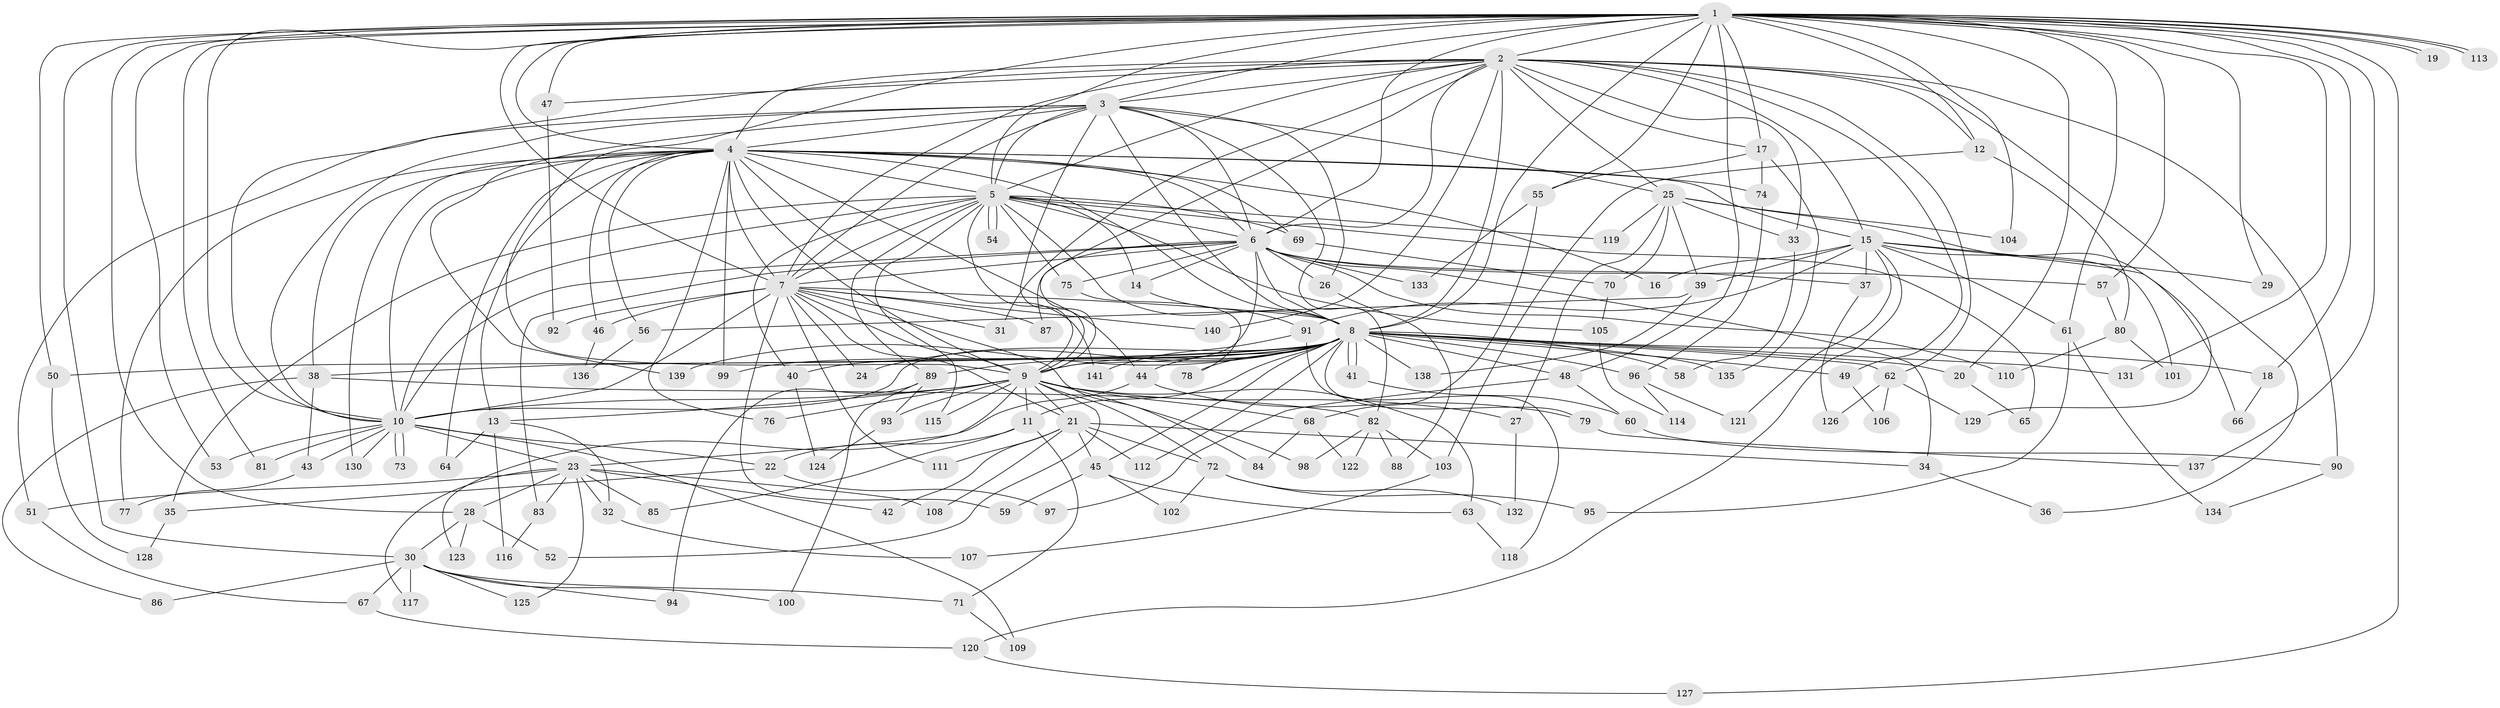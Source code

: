 // Generated by graph-tools (version 1.1) at 2025/10/02/27/25 16:10:57]
// undirected, 141 vertices, 307 edges
graph export_dot {
graph [start="1"]
  node [color=gray90,style=filled];
  1;
  2;
  3;
  4;
  5;
  6;
  7;
  8;
  9;
  10;
  11;
  12;
  13;
  14;
  15;
  16;
  17;
  18;
  19;
  20;
  21;
  22;
  23;
  24;
  25;
  26;
  27;
  28;
  29;
  30;
  31;
  32;
  33;
  34;
  35;
  36;
  37;
  38;
  39;
  40;
  41;
  42;
  43;
  44;
  45;
  46;
  47;
  48;
  49;
  50;
  51;
  52;
  53;
  54;
  55;
  56;
  57;
  58;
  59;
  60;
  61;
  62;
  63;
  64;
  65;
  66;
  67;
  68;
  69;
  70;
  71;
  72;
  73;
  74;
  75;
  76;
  77;
  78;
  79;
  80;
  81;
  82;
  83;
  84;
  85;
  86;
  87;
  88;
  89;
  90;
  91;
  92;
  93;
  94;
  95;
  96;
  97;
  98;
  99;
  100;
  101;
  102;
  103;
  104;
  105;
  106;
  107;
  108;
  109;
  110;
  111;
  112;
  113;
  114;
  115;
  116;
  117;
  118;
  119;
  120;
  121;
  122;
  123;
  124;
  125;
  126;
  127;
  128;
  129;
  130;
  131;
  132;
  133;
  134;
  135;
  136;
  137;
  138;
  139;
  140;
  141;
  1 -- 2;
  1 -- 3;
  1 -- 4;
  1 -- 5;
  1 -- 6;
  1 -- 7;
  1 -- 8;
  1 -- 9;
  1 -- 10;
  1 -- 12;
  1 -- 17;
  1 -- 18;
  1 -- 19;
  1 -- 19;
  1 -- 20;
  1 -- 28;
  1 -- 29;
  1 -- 30;
  1 -- 47;
  1 -- 48;
  1 -- 50;
  1 -- 53;
  1 -- 55;
  1 -- 57;
  1 -- 61;
  1 -- 81;
  1 -- 104;
  1 -- 113;
  1 -- 113;
  1 -- 127;
  1 -- 131;
  1 -- 137;
  2 -- 3;
  2 -- 4;
  2 -- 5;
  2 -- 6;
  2 -- 7;
  2 -- 8;
  2 -- 9;
  2 -- 10;
  2 -- 12;
  2 -- 15;
  2 -- 17;
  2 -- 25;
  2 -- 31;
  2 -- 33;
  2 -- 36;
  2 -- 47;
  2 -- 49;
  2 -- 62;
  2 -- 90;
  2 -- 140;
  3 -- 4;
  3 -- 5;
  3 -- 6;
  3 -- 7;
  3 -- 8;
  3 -- 9;
  3 -- 10;
  3 -- 25;
  3 -- 26;
  3 -- 51;
  3 -- 82;
  3 -- 139;
  4 -- 5;
  4 -- 6;
  4 -- 7;
  4 -- 8;
  4 -- 9;
  4 -- 10;
  4 -- 13;
  4 -- 15;
  4 -- 16;
  4 -- 38;
  4 -- 44;
  4 -- 46;
  4 -- 56;
  4 -- 64;
  4 -- 69;
  4 -- 74;
  4 -- 76;
  4 -- 77;
  4 -- 99;
  4 -- 130;
  4 -- 141;
  5 -- 6;
  5 -- 7;
  5 -- 8;
  5 -- 9;
  5 -- 10;
  5 -- 14;
  5 -- 35;
  5 -- 40;
  5 -- 54;
  5 -- 54;
  5 -- 65;
  5 -- 69;
  5 -- 75;
  5 -- 89;
  5 -- 105;
  5 -- 115;
  5 -- 119;
  6 -- 7;
  6 -- 8;
  6 -- 9;
  6 -- 10;
  6 -- 14;
  6 -- 26;
  6 -- 34;
  6 -- 37;
  6 -- 57;
  6 -- 75;
  6 -- 83;
  6 -- 87;
  6 -- 110;
  6 -- 133;
  7 -- 8;
  7 -- 9;
  7 -- 10;
  7 -- 21;
  7 -- 24;
  7 -- 31;
  7 -- 46;
  7 -- 59;
  7 -- 84;
  7 -- 87;
  7 -- 92;
  7 -- 111;
  7 -- 140;
  8 -- 9;
  8 -- 10;
  8 -- 11;
  8 -- 18;
  8 -- 20;
  8 -- 24;
  8 -- 38;
  8 -- 40;
  8 -- 41;
  8 -- 41;
  8 -- 44;
  8 -- 45;
  8 -- 48;
  8 -- 49;
  8 -- 50;
  8 -- 58;
  8 -- 62;
  8 -- 78;
  8 -- 79;
  8 -- 89;
  8 -- 96;
  8 -- 99;
  8 -- 112;
  8 -- 131;
  8 -- 135;
  8 -- 138;
  8 -- 139;
  9 -- 10;
  9 -- 11;
  9 -- 13;
  9 -- 21;
  9 -- 23;
  9 -- 27;
  9 -- 52;
  9 -- 63;
  9 -- 68;
  9 -- 72;
  9 -- 76;
  9 -- 93;
  9 -- 98;
  9 -- 115;
  10 -- 22;
  10 -- 23;
  10 -- 43;
  10 -- 53;
  10 -- 73;
  10 -- 73;
  10 -- 81;
  10 -- 109;
  10 -- 130;
  11 -- 22;
  11 -- 71;
  11 -- 85;
  12 -- 80;
  12 -- 103;
  13 -- 32;
  13 -- 64;
  13 -- 116;
  14 -- 91;
  15 -- 16;
  15 -- 29;
  15 -- 37;
  15 -- 39;
  15 -- 61;
  15 -- 66;
  15 -- 91;
  15 -- 101;
  15 -- 120;
  15 -- 121;
  17 -- 55;
  17 -- 74;
  17 -- 135;
  18 -- 66;
  20 -- 65;
  21 -- 34;
  21 -- 42;
  21 -- 45;
  21 -- 72;
  21 -- 108;
  21 -- 111;
  21 -- 112;
  22 -- 35;
  22 -- 97;
  23 -- 28;
  23 -- 32;
  23 -- 42;
  23 -- 51;
  23 -- 83;
  23 -- 85;
  23 -- 108;
  23 -- 117;
  23 -- 125;
  25 -- 27;
  25 -- 33;
  25 -- 39;
  25 -- 70;
  25 -- 104;
  25 -- 119;
  25 -- 129;
  26 -- 88;
  27 -- 132;
  28 -- 30;
  28 -- 52;
  28 -- 123;
  30 -- 67;
  30 -- 71;
  30 -- 86;
  30 -- 94;
  30 -- 100;
  30 -- 117;
  30 -- 125;
  32 -- 107;
  33 -- 58;
  34 -- 36;
  35 -- 128;
  37 -- 126;
  38 -- 43;
  38 -- 82;
  38 -- 86;
  39 -- 56;
  39 -- 138;
  40 -- 124;
  41 -- 60;
  43 -- 77;
  44 -- 79;
  44 -- 123;
  45 -- 59;
  45 -- 63;
  45 -- 102;
  46 -- 136;
  47 -- 92;
  48 -- 60;
  48 -- 97;
  49 -- 106;
  50 -- 128;
  51 -- 67;
  55 -- 68;
  55 -- 133;
  56 -- 136;
  57 -- 80;
  60 -- 90;
  61 -- 95;
  61 -- 134;
  62 -- 106;
  62 -- 126;
  62 -- 129;
  63 -- 118;
  67 -- 120;
  68 -- 84;
  68 -- 122;
  69 -- 70;
  70 -- 105;
  71 -- 109;
  72 -- 95;
  72 -- 102;
  72 -- 132;
  74 -- 96;
  75 -- 78;
  79 -- 137;
  80 -- 101;
  80 -- 110;
  82 -- 88;
  82 -- 98;
  82 -- 103;
  82 -- 122;
  83 -- 116;
  89 -- 93;
  89 -- 94;
  89 -- 100;
  90 -- 134;
  91 -- 118;
  91 -- 141;
  93 -- 124;
  96 -- 114;
  96 -- 121;
  103 -- 107;
  105 -- 114;
  120 -- 127;
}
